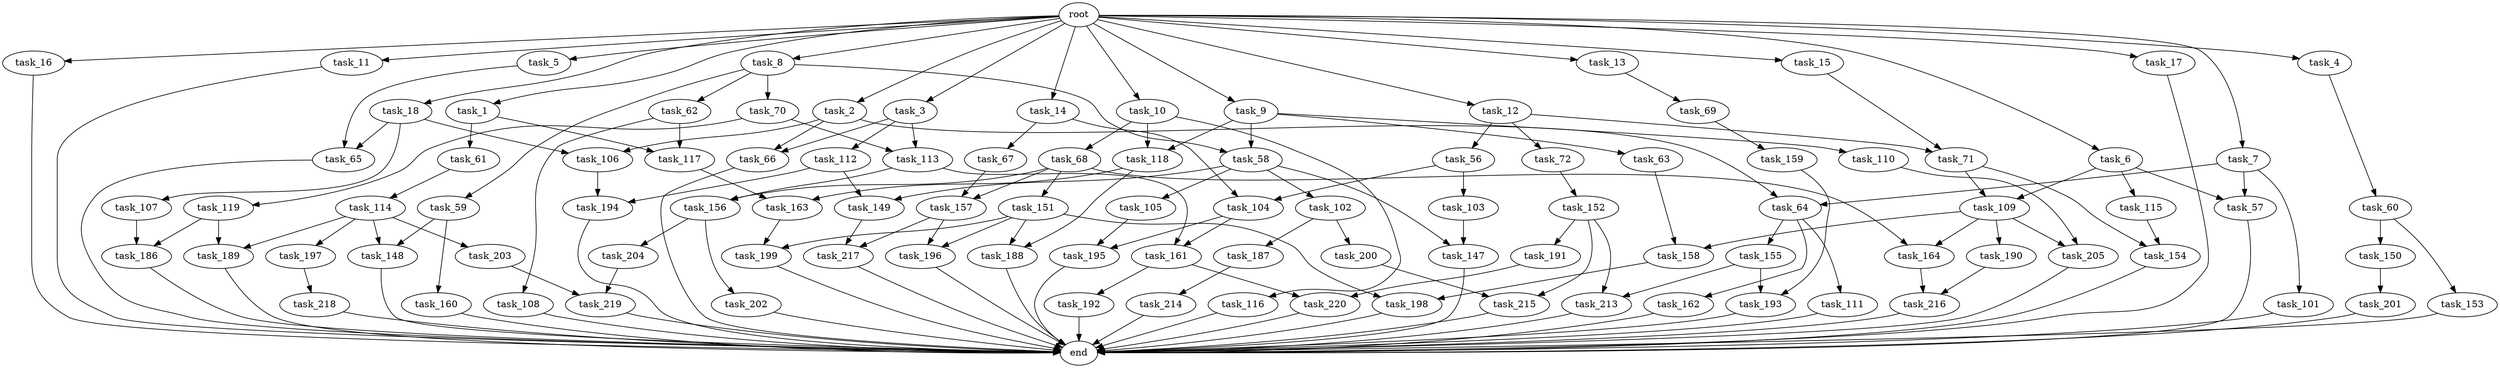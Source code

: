digraph G {
  task_214 [size="5497558138.880000"];
  task_58 [size="2920577761.280000"];
  task_8 [size="10.240000"];
  end [size="0.000000"];
  task_101 [size="3092376453.120000"];
  task_108 [size="773094113.280000"];
  task_191 [size="773094113.280000"];
  task_15 [size="10.240000"];
  task_105 [size="3092376453.120000"];
  task_18 [size="10.240000"];
  task_195 [size="12799002542.080000"];
  task_154 [size="1717986918.400000"];
  task_16 [size="10.240000"];
  task_110 [size="2147483648.000000"];
  task_68 [size="3092376453.120000"];
  task_162 [size="8589934592.000000"];
  task_217 [size="9105330667.520000"];
  task_158 [size="6871947673.600000"];
  task_1 [size="10.240000"];
  task_114 [size="2147483648.000000"];
  task_160 [size="8589934592.000000"];
  task_11 [size="10.240000"];
  task_156 [size="2491081031.680000"];
  task_62 [size="773094113.280000"];
  task_107 [size="1374389534.720000"];
  task_2 [size="10.240000"];
  task_10 [size="10.240000"];
  task_66 [size="7301444403.200000"];
  task_187 [size="6957847019.520000"];
  task_109 [size="3521873182.720000"];
  task_215 [size="7730941132.800000"];
  task_72 [size="5497558138.880000"];
  task_17 [size="10.240000"];
  task_147 [size="3865470566.400000"];
  task_199 [size="2147483648.000000"];
  task_155 [size="8589934592.000000"];
  task_67 [size="4209067950.080000"];
  task_150 [size="343597383.680000"];
  task_218 [size="343597383.680000"];
  task_203 [size="6957847019.520000"];
  task_157 [size="6356551598.080000"];
  task_106 [size="1717986918.400000"];
  task_12 [size="10.240000"];
  task_194 [size="5841155522.560000"];
  task_197 [size="6957847019.520000"];
  task_59 [size="773094113.280000"];
  task_149 [size="3435973836.800000"];
  task_104 [size="4552665333.760000"];
  task_9 [size="10.240000"];
  task_64 [size="3435973836.800000"];
  task_148 [size="15547781611.520000"];
  task_186 [size="10050223472.639999"];
  task_159 [size="3092376453.120000"];
  task_163 [size="10050223472.639999"];
  task_192 [size="2147483648.000000"];
  task_202 [size="8589934592.000000"];
  task_69 [size="343597383.680000"];
  task_57 [size="5239860101.120000"];
  task_196 [size="8332236554.240000"];
  task_118 [size="5239860101.120000"];
  task_201 [size="6957847019.520000"];
  task_65 [size="1717986918.400000"];
  task_198 [size="9964324126.719999"];
  task_13 [size="10.240000"];
  task_193 [size="1717986918.400000"];
  task_152 [size="773094113.280000"];
  task_219 [size="10737418240.000000"];
  task_3 [size="10.240000"];
  task_216 [size="9706626088.960001"];
  task_5 [size="10.240000"];
  task_220 [size="3521873182.720000"];
  task_189 [size="10050223472.639999"];
  task_115 [size="2147483648.000000"];
  task_190 [size="1374389534.720000"];
  task_56 [size="5497558138.880000"];
  task_188 [size="8332236554.240000"];
  task_14 [size="10.240000"];
  task_116 [size="3092376453.120000"];
  task_4 [size="10.240000"];
  task_119 [size="4209067950.080000"];
  task_161 [size="8933531975.680000"];
  task_213 [size="1116691496.960000"];
  task_113 [size="11166914969.600000"];
  task_164 [size="3521873182.720000"];
  task_112 [size="6957847019.520000"];
  task_205 [size="4466765987.840000"];
  task_153 [size="343597383.680000"];
  root [size="0.000000"];
  task_102 [size="3092376453.120000"];
  task_60 [size="5497558138.880000"];
  task_6 [size="10.240000"];
  task_103 [size="343597383.680000"];
  task_70 [size="773094113.280000"];
  task_117 [size="1116691496.960000"];
  task_61 [size="343597383.680000"];
  task_200 [size="6957847019.520000"];
  task_111 [size="8589934592.000000"];
  task_151 [size="2147483648.000000"];
  task_63 [size="2147483648.000000"];
  task_204 [size="8589934592.000000"];
  task_7 [size="10.240000"];
  task_71 [size="8589934592.000000"];

  task_214 -> end [size="1.000000"];
  task_58 -> task_105 [size="301989888.000000"];
  task_58 -> task_102 [size="301989888.000000"];
  task_58 -> task_149 [size="301989888.000000"];
  task_58 -> task_147 [size="301989888.000000"];
  task_8 -> task_62 [size="75497472.000000"];
  task_8 -> task_59 [size="75497472.000000"];
  task_8 -> task_58 [size="75497472.000000"];
  task_8 -> task_70 [size="75497472.000000"];
  task_101 -> end [size="1.000000"];
  task_108 -> end [size="1.000000"];
  task_191 -> task_220 [size="134217728.000000"];
  task_15 -> task_71 [size="301989888.000000"];
  task_105 -> task_195 [size="411041792.000000"];
  task_18 -> task_106 [size="134217728.000000"];
  task_18 -> task_107 [size="134217728.000000"];
  task_18 -> task_65 [size="134217728.000000"];
  task_195 -> end [size="1.000000"];
  task_154 -> end [size="1.000000"];
  task_16 -> end [size="1.000000"];
  task_110 -> task_205 [size="301989888.000000"];
  task_68 -> task_156 [size="209715200.000000"];
  task_68 -> task_151 [size="209715200.000000"];
  task_68 -> task_157 [size="209715200.000000"];
  task_68 -> task_164 [size="209715200.000000"];
  task_162 -> end [size="1.000000"];
  task_217 -> end [size="1.000000"];
  task_158 -> task_198 [size="838860800.000000"];
  task_1 -> task_61 [size="33554432.000000"];
  task_1 -> task_117 [size="33554432.000000"];
  task_114 -> task_197 [size="679477248.000000"];
  task_114 -> task_203 [size="679477248.000000"];
  task_114 -> task_148 [size="679477248.000000"];
  task_114 -> task_189 [size="679477248.000000"];
  task_160 -> end [size="1.000000"];
  task_11 -> end [size="1.000000"];
  task_156 -> task_202 [size="838860800.000000"];
  task_156 -> task_204 [size="838860800.000000"];
  task_62 -> task_108 [size="75497472.000000"];
  task_62 -> task_117 [size="75497472.000000"];
  task_107 -> task_186 [size="679477248.000000"];
  task_2 -> task_106 [size="33554432.000000"];
  task_2 -> task_66 [size="33554432.000000"];
  task_2 -> task_64 [size="33554432.000000"];
  task_10 -> task_116 [size="301989888.000000"];
  task_10 -> task_118 [size="301989888.000000"];
  task_10 -> task_68 [size="301989888.000000"];
  task_66 -> end [size="1.000000"];
  task_187 -> task_214 [size="536870912.000000"];
  task_109 -> task_190 [size="134217728.000000"];
  task_109 -> task_205 [size="134217728.000000"];
  task_109 -> task_158 [size="134217728.000000"];
  task_109 -> task_164 [size="134217728.000000"];
  task_215 -> end [size="1.000000"];
  task_72 -> task_152 [size="75497472.000000"];
  task_17 -> end [size="1.000000"];
  task_147 -> end [size="1.000000"];
  task_199 -> end [size="1.000000"];
  task_155 -> task_193 [size="33554432.000000"];
  task_155 -> task_213 [size="33554432.000000"];
  task_67 -> task_157 [size="411041792.000000"];
  task_150 -> task_201 [size="679477248.000000"];
  task_218 -> end [size="1.000000"];
  task_203 -> task_219 [size="209715200.000000"];
  task_157 -> task_217 [size="679477248.000000"];
  task_157 -> task_196 [size="679477248.000000"];
  task_106 -> task_194 [size="536870912.000000"];
  task_12 -> task_56 [size="536870912.000000"];
  task_12 -> task_71 [size="536870912.000000"];
  task_12 -> task_72 [size="536870912.000000"];
  task_194 -> end [size="1.000000"];
  task_197 -> task_218 [size="33554432.000000"];
  task_59 -> task_160 [size="838860800.000000"];
  task_59 -> task_148 [size="838860800.000000"];
  task_149 -> task_217 [size="209715200.000000"];
  task_104 -> task_161 [size="838860800.000000"];
  task_104 -> task_195 [size="838860800.000000"];
  task_9 -> task_63 [size="209715200.000000"];
  task_9 -> task_58 [size="209715200.000000"];
  task_9 -> task_118 [size="209715200.000000"];
  task_9 -> task_110 [size="209715200.000000"];
  task_64 -> task_162 [size="838860800.000000"];
  task_64 -> task_155 [size="838860800.000000"];
  task_64 -> task_111 [size="838860800.000000"];
  task_148 -> end [size="1.000000"];
  task_186 -> end [size="1.000000"];
  task_159 -> task_193 [size="134217728.000000"];
  task_163 -> task_199 [size="75497472.000000"];
  task_192 -> end [size="1.000000"];
  task_202 -> end [size="1.000000"];
  task_69 -> task_159 [size="301989888.000000"];
  task_57 -> end [size="1.000000"];
  task_196 -> end [size="1.000000"];
  task_118 -> task_163 [size="679477248.000000"];
  task_118 -> task_188 [size="679477248.000000"];
  task_201 -> end [size="1.000000"];
  task_65 -> end [size="1.000000"];
  task_198 -> end [size="1.000000"];
  task_13 -> task_69 [size="33554432.000000"];
  task_193 -> end [size="1.000000"];
  task_152 -> task_215 [size="75497472.000000"];
  task_152 -> task_213 [size="75497472.000000"];
  task_152 -> task_191 [size="75497472.000000"];
  task_219 -> end [size="1.000000"];
  task_3 -> task_66 [size="679477248.000000"];
  task_3 -> task_113 [size="679477248.000000"];
  task_3 -> task_112 [size="679477248.000000"];
  task_216 -> end [size="1.000000"];
  task_5 -> task_65 [size="33554432.000000"];
  task_220 -> end [size="1.000000"];
  task_189 -> end [size="1.000000"];
  task_115 -> task_154 [size="33554432.000000"];
  task_190 -> task_216 [size="411041792.000000"];
  task_56 -> task_103 [size="33554432.000000"];
  task_56 -> task_104 [size="33554432.000000"];
  task_188 -> end [size="1.000000"];
  task_14 -> task_104 [size="411041792.000000"];
  task_14 -> task_67 [size="411041792.000000"];
  task_116 -> end [size="1.000000"];
  task_4 -> task_60 [size="536870912.000000"];
  task_119 -> task_189 [size="301989888.000000"];
  task_119 -> task_186 [size="301989888.000000"];
  task_161 -> task_192 [size="209715200.000000"];
  task_161 -> task_220 [size="209715200.000000"];
  task_213 -> end [size="1.000000"];
  task_113 -> task_156 [size="33554432.000000"];
  task_113 -> task_161 [size="33554432.000000"];
  task_164 -> task_216 [size="536870912.000000"];
  task_112 -> task_194 [size="33554432.000000"];
  task_112 -> task_149 [size="33554432.000000"];
  task_205 -> end [size="1.000000"];
  task_153 -> end [size="1.000000"];
  root -> task_8 [size="1.000000"];
  root -> task_9 [size="1.000000"];
  root -> task_16 [size="1.000000"];
  root -> task_14 [size="1.000000"];
  root -> task_6 [size="1.000000"];
  root -> task_4 [size="1.000000"];
  root -> task_5 [size="1.000000"];
  root -> task_1 [size="1.000000"];
  root -> task_10 [size="1.000000"];
  root -> task_13 [size="1.000000"];
  root -> task_15 [size="1.000000"];
  root -> task_11 [size="1.000000"];
  root -> task_3 [size="1.000000"];
  root -> task_12 [size="1.000000"];
  root -> task_2 [size="1.000000"];
  root -> task_18 [size="1.000000"];
  root -> task_7 [size="1.000000"];
  root -> task_17 [size="1.000000"];
  task_102 -> task_200 [size="679477248.000000"];
  task_102 -> task_187 [size="679477248.000000"];
  task_60 -> task_153 [size="33554432.000000"];
  task_60 -> task_150 [size="33554432.000000"];
  task_6 -> task_57 [size="209715200.000000"];
  task_6 -> task_115 [size="209715200.000000"];
  task_6 -> task_109 [size="209715200.000000"];
  task_103 -> task_147 [size="75497472.000000"];
  task_70 -> task_113 [size="411041792.000000"];
  task_70 -> task_119 [size="411041792.000000"];
  task_117 -> task_163 [size="301989888.000000"];
  task_61 -> task_114 [size="209715200.000000"];
  task_200 -> task_215 [size="679477248.000000"];
  task_111 -> end [size="1.000000"];
  task_151 -> task_199 [size="134217728.000000"];
  task_151 -> task_188 [size="134217728.000000"];
  task_151 -> task_196 [size="134217728.000000"];
  task_151 -> task_198 [size="134217728.000000"];
  task_63 -> task_158 [size="536870912.000000"];
  task_204 -> task_219 [size="838860800.000000"];
  task_7 -> task_101 [size="301989888.000000"];
  task_7 -> task_57 [size="301989888.000000"];
  task_7 -> task_64 [size="301989888.000000"];
  task_71 -> task_154 [size="134217728.000000"];
  task_71 -> task_109 [size="134217728.000000"];
}
